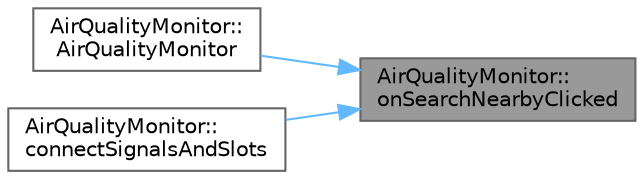 digraph "AirQualityMonitor::onSearchNearbyClicked"
{
 // LATEX_PDF_SIZE
  bgcolor="transparent";
  edge [fontname=Helvetica,fontsize=10,labelfontname=Helvetica,labelfontsize=10];
  node [fontname=Helvetica,fontsize=10,shape=box,height=0.2,width=0.4];
  rankdir="RL";
  Node1 [id="Node000001",label="AirQualityMonitor::\lonSearchNearbyClicked",height=0.2,width=0.4,color="gray40", fillcolor="grey60", style="filled", fontcolor="black",tooltip="Obsługuje kliknięcie przycisku \"Szukaj w pobliżu\"."];
  Node1 -> Node2 [id="edge1_Node000001_Node000002",dir="back",color="steelblue1",style="solid",tooltip=" "];
  Node2 [id="Node000002",label="AirQualityMonitor::\lAirQualityMonitor",height=0.2,width=0.4,color="grey40", fillcolor="white", style="filled",URL="$class_air_quality_monitor.html#a5c1e078e2b1c45ecfacef7f3a0d31322",tooltip="Konstruktor klasy AirQualityMonitor."];
  Node1 -> Node3 [id="edge2_Node000001_Node000003",dir="back",color="steelblue1",style="solid",tooltip=" "];
  Node3 [id="Node000003",label="AirQualityMonitor::\lconnectSignalsAndSlots",height=0.2,width=0.4,color="grey40", fillcolor="white", style="filled",URL="$class_air_quality_monitor.html#a0d5986b8b5578346bc973699b56b73c5",tooltip="Łączy sygnały interfejsu użytkownika z odpowiednimi slotami."];
}
